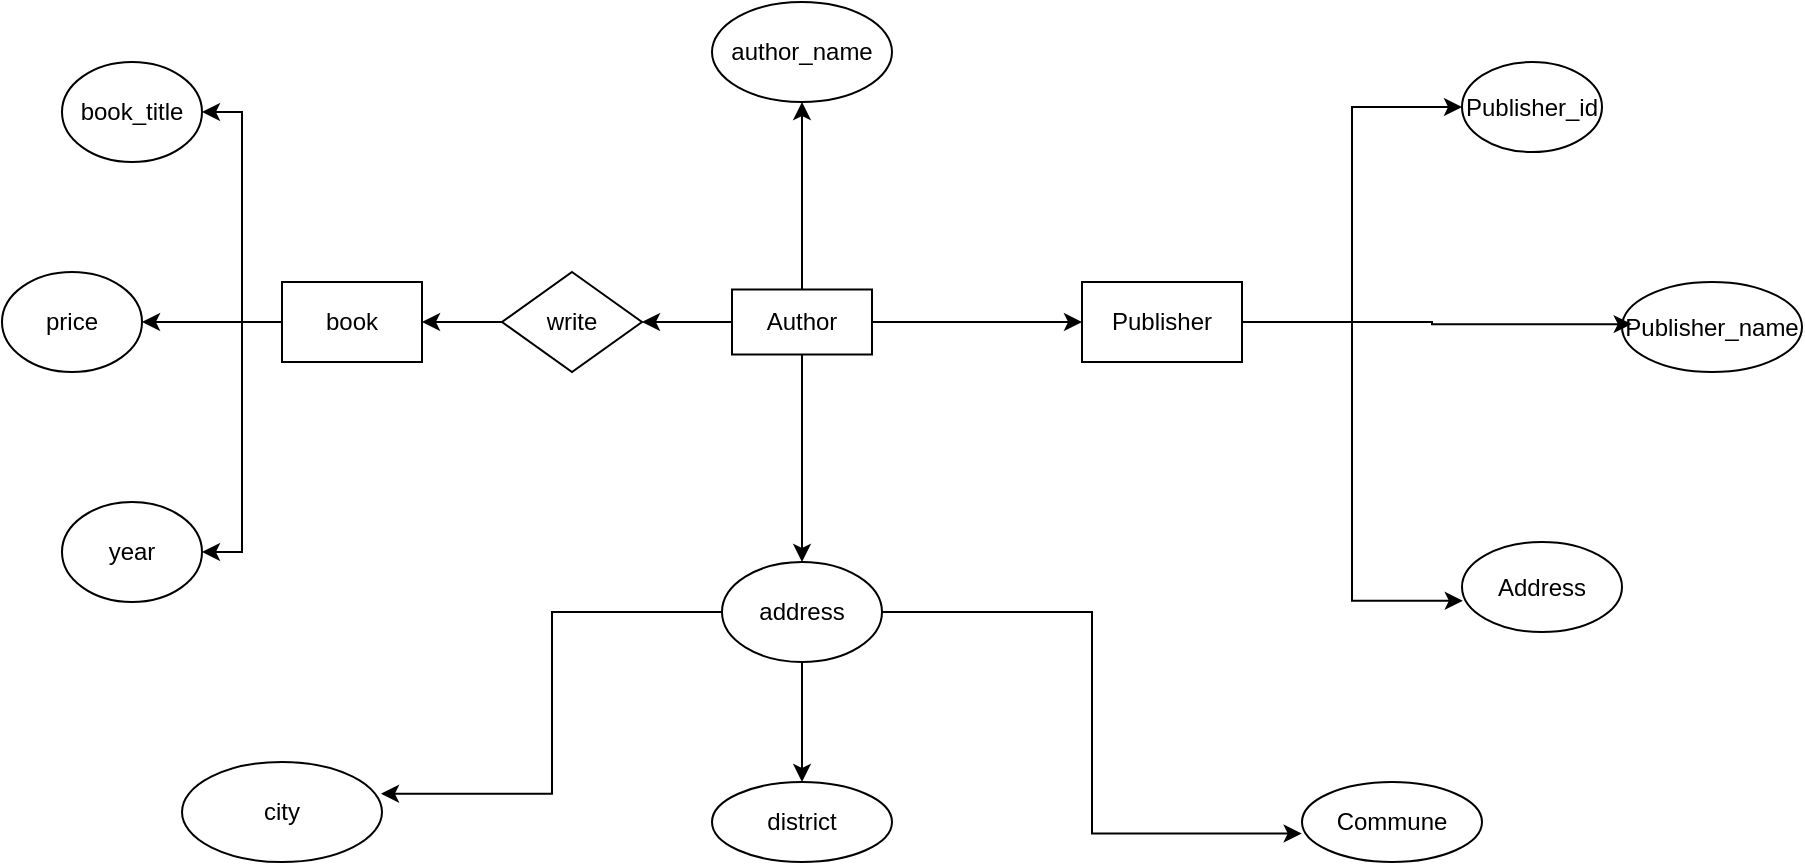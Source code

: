 <mxfile version="28.2.5">
  <diagram name="Trang-1" id="T5d28QyM_B-f72BQHc9Z">
    <mxGraphModel dx="2455" dy="919" grid="1" gridSize="10" guides="1" tooltips="1" connect="1" arrows="1" fold="1" page="1" pageScale="1" pageWidth="827" pageHeight="1169" math="0" shadow="0">
      <root>
        <mxCell id="0" />
        <mxCell id="1" parent="0" />
        <mxCell id="E7Ojc73UT6-YDrYgUtdL-30" style="edgeStyle=orthogonalEdgeStyle;rounded=0;orthogonalLoop=1;jettySize=auto;html=1;entryX=1;entryY=0.5;entryDx=0;entryDy=0;" edge="1" parent="1" source="E7Ojc73UT6-YDrYgUtdL-1" target="E7Ojc73UT6-YDrYgUtdL-27">
          <mxGeometry relative="1" as="geometry" />
        </mxCell>
        <mxCell id="E7Ojc73UT6-YDrYgUtdL-32" style="edgeStyle=orthogonalEdgeStyle;rounded=0;orthogonalLoop=1;jettySize=auto;html=1;" edge="1" parent="1" source="E7Ojc73UT6-YDrYgUtdL-1" target="E7Ojc73UT6-YDrYgUtdL-28">
          <mxGeometry relative="1" as="geometry" />
        </mxCell>
        <mxCell id="E7Ojc73UT6-YDrYgUtdL-36" style="edgeStyle=orthogonalEdgeStyle;rounded=0;orthogonalLoop=1;jettySize=auto;html=1;entryX=1;entryY=0.5;entryDx=0;entryDy=0;" edge="1" parent="1" source="E7Ojc73UT6-YDrYgUtdL-1" target="E7Ojc73UT6-YDrYgUtdL-29">
          <mxGeometry relative="1" as="geometry" />
        </mxCell>
        <mxCell id="E7Ojc73UT6-YDrYgUtdL-1" value="book" style="rounded=0;whiteSpace=wrap;html=1;" vertex="1" parent="1">
          <mxGeometry x="140" y="430" width="70" height="40" as="geometry" />
        </mxCell>
        <mxCell id="E7Ojc73UT6-YDrYgUtdL-6" style="edgeStyle=orthogonalEdgeStyle;rounded=0;orthogonalLoop=1;jettySize=auto;html=1;entryX=0;entryY=0.5;entryDx=0;entryDy=0;" edge="1" parent="1" source="E7Ojc73UT6-YDrYgUtdL-2" target="E7Ojc73UT6-YDrYgUtdL-3">
          <mxGeometry relative="1" as="geometry" />
        </mxCell>
        <mxCell id="E7Ojc73UT6-YDrYgUtdL-20" style="edgeStyle=orthogonalEdgeStyle;rounded=0;orthogonalLoop=1;jettySize=auto;html=1;" edge="1" parent="1" source="E7Ojc73UT6-YDrYgUtdL-2">
          <mxGeometry relative="1" as="geometry">
            <mxPoint x="400" y="570" as="targetPoint" />
          </mxGeometry>
        </mxCell>
        <mxCell id="E7Ojc73UT6-YDrYgUtdL-22" style="edgeStyle=orthogonalEdgeStyle;rounded=0;orthogonalLoop=1;jettySize=auto;html=1;entryX=0.5;entryY=1;entryDx=0;entryDy=0;" edge="1" parent="1" source="E7Ojc73UT6-YDrYgUtdL-2" target="E7Ojc73UT6-YDrYgUtdL-12">
          <mxGeometry relative="1" as="geometry" />
        </mxCell>
        <mxCell id="E7Ojc73UT6-YDrYgUtdL-47" style="edgeStyle=orthogonalEdgeStyle;rounded=0;orthogonalLoop=1;jettySize=auto;html=1;entryX=1;entryY=0.5;entryDx=0;entryDy=0;" edge="1" parent="1" source="E7Ojc73UT6-YDrYgUtdL-2" target="E7Ojc73UT6-YDrYgUtdL-43">
          <mxGeometry relative="1" as="geometry" />
        </mxCell>
        <mxCell id="E7Ojc73UT6-YDrYgUtdL-2" value="Author" style="rounded=0;whiteSpace=wrap;html=1;" vertex="1" parent="1">
          <mxGeometry x="365" y="433.75" width="70" height="32.5" as="geometry" />
        </mxCell>
        <mxCell id="E7Ojc73UT6-YDrYgUtdL-40" style="edgeStyle=orthogonalEdgeStyle;rounded=0;orthogonalLoop=1;jettySize=auto;html=1;entryX=0;entryY=0.5;entryDx=0;entryDy=0;" edge="1" parent="1" source="E7Ojc73UT6-YDrYgUtdL-3" target="E7Ojc73UT6-YDrYgUtdL-37">
          <mxGeometry relative="1" as="geometry" />
        </mxCell>
        <mxCell id="E7Ojc73UT6-YDrYgUtdL-3" value="Publisher" style="rounded=0;whiteSpace=wrap;html=1;" vertex="1" parent="1">
          <mxGeometry x="540" y="430" width="80" height="40" as="geometry" />
        </mxCell>
        <mxCell id="E7Ojc73UT6-YDrYgUtdL-18" style="edgeStyle=orthogonalEdgeStyle;rounded=0;orthogonalLoop=1;jettySize=auto;html=1;entryX=0.5;entryY=0;entryDx=0;entryDy=0;" edge="1" parent="1" source="E7Ojc73UT6-YDrYgUtdL-11" target="E7Ojc73UT6-YDrYgUtdL-15">
          <mxGeometry relative="1" as="geometry" />
        </mxCell>
        <mxCell id="E7Ojc73UT6-YDrYgUtdL-11" value="address" style="ellipse;whiteSpace=wrap;html=1;" vertex="1" parent="1">
          <mxGeometry x="360" y="570" width="80" height="50" as="geometry" />
        </mxCell>
        <mxCell id="E7Ojc73UT6-YDrYgUtdL-12" value="author_name" style="ellipse;whiteSpace=wrap;html=1;" vertex="1" parent="1">
          <mxGeometry x="355" y="290" width="90" height="50" as="geometry" />
        </mxCell>
        <mxCell id="E7Ojc73UT6-YDrYgUtdL-14" value="city" style="ellipse;whiteSpace=wrap;html=1;" vertex="1" parent="1">
          <mxGeometry x="90" y="670" width="100" height="50" as="geometry" />
        </mxCell>
        <mxCell id="E7Ojc73UT6-YDrYgUtdL-15" value="district" style="ellipse;whiteSpace=wrap;html=1;" vertex="1" parent="1">
          <mxGeometry x="355" y="680" width="90" height="40" as="geometry" />
        </mxCell>
        <mxCell id="E7Ojc73UT6-YDrYgUtdL-16" value="Commune" style="ellipse;whiteSpace=wrap;html=1;" vertex="1" parent="1">
          <mxGeometry x="650" y="680" width="90" height="40" as="geometry" />
        </mxCell>
        <mxCell id="E7Ojc73UT6-YDrYgUtdL-17" style="edgeStyle=orthogonalEdgeStyle;rounded=0;orthogonalLoop=1;jettySize=auto;html=1;entryX=0.995;entryY=0.317;entryDx=0;entryDy=0;entryPerimeter=0;" edge="1" parent="1" source="E7Ojc73UT6-YDrYgUtdL-11" target="E7Ojc73UT6-YDrYgUtdL-14">
          <mxGeometry relative="1" as="geometry" />
        </mxCell>
        <mxCell id="E7Ojc73UT6-YDrYgUtdL-19" style="edgeStyle=orthogonalEdgeStyle;rounded=0;orthogonalLoop=1;jettySize=auto;html=1;entryX=-0.002;entryY=0.644;entryDx=0;entryDy=0;entryPerimeter=0;" edge="1" parent="1" source="E7Ojc73UT6-YDrYgUtdL-11" target="E7Ojc73UT6-YDrYgUtdL-16">
          <mxGeometry relative="1" as="geometry" />
        </mxCell>
        <mxCell id="E7Ojc73UT6-YDrYgUtdL-27" value="book_title" style="ellipse;whiteSpace=wrap;html=1;" vertex="1" parent="1">
          <mxGeometry x="30" y="320" width="70" height="50" as="geometry" />
        </mxCell>
        <mxCell id="E7Ojc73UT6-YDrYgUtdL-28" value="price" style="ellipse;whiteSpace=wrap;html=1;" vertex="1" parent="1">
          <mxGeometry y="425" width="70" height="50" as="geometry" />
        </mxCell>
        <mxCell id="E7Ojc73UT6-YDrYgUtdL-29" value="year" style="ellipse;whiteSpace=wrap;html=1;" vertex="1" parent="1">
          <mxGeometry x="30" y="540" width="70" height="50" as="geometry" />
        </mxCell>
        <mxCell id="E7Ojc73UT6-YDrYgUtdL-37" value="&lt;br&gt;Publisher_id&lt;div&gt;&lt;br/&gt;&lt;/div&gt;" style="ellipse;whiteSpace=wrap;html=1;" vertex="1" parent="1">
          <mxGeometry x="730" y="320" width="70" height="45" as="geometry" />
        </mxCell>
        <mxCell id="E7Ojc73UT6-YDrYgUtdL-38" value="&lt;br&gt;Publisher_name&lt;div&gt;&lt;br&gt;&lt;/div&gt;" style="ellipse;whiteSpace=wrap;html=1;" vertex="1" parent="1">
          <mxGeometry x="810" y="430" width="90" height="45" as="geometry" />
        </mxCell>
        <mxCell id="E7Ojc73UT6-YDrYgUtdL-39" value="Address" style="ellipse;whiteSpace=wrap;html=1;" vertex="1" parent="1">
          <mxGeometry x="730" y="560" width="80" height="45" as="geometry" />
        </mxCell>
        <mxCell id="E7Ojc73UT6-YDrYgUtdL-41" style="edgeStyle=orthogonalEdgeStyle;rounded=0;orthogonalLoop=1;jettySize=auto;html=1;entryX=0.054;entryY=0.468;entryDx=0;entryDy=0;entryPerimeter=0;" edge="1" parent="1" source="E7Ojc73UT6-YDrYgUtdL-3" target="E7Ojc73UT6-YDrYgUtdL-38">
          <mxGeometry relative="1" as="geometry" />
        </mxCell>
        <mxCell id="E7Ojc73UT6-YDrYgUtdL-42" style="edgeStyle=orthogonalEdgeStyle;rounded=0;orthogonalLoop=1;jettySize=auto;html=1;entryX=0.005;entryY=0.653;entryDx=0;entryDy=0;entryPerimeter=0;" edge="1" parent="1" source="E7Ojc73UT6-YDrYgUtdL-3" target="E7Ojc73UT6-YDrYgUtdL-39">
          <mxGeometry relative="1" as="geometry" />
        </mxCell>
        <mxCell id="E7Ojc73UT6-YDrYgUtdL-48" style="edgeStyle=orthogonalEdgeStyle;rounded=0;orthogonalLoop=1;jettySize=auto;html=1;entryX=1;entryY=0.5;entryDx=0;entryDy=0;" edge="1" parent="1" source="E7Ojc73UT6-YDrYgUtdL-43" target="E7Ojc73UT6-YDrYgUtdL-1">
          <mxGeometry relative="1" as="geometry" />
        </mxCell>
        <mxCell id="E7Ojc73UT6-YDrYgUtdL-43" value="write" style="rhombus;whiteSpace=wrap;html=1;" vertex="1" parent="1">
          <mxGeometry x="250" y="425" width="70" height="50" as="geometry" />
        </mxCell>
      </root>
    </mxGraphModel>
  </diagram>
</mxfile>
